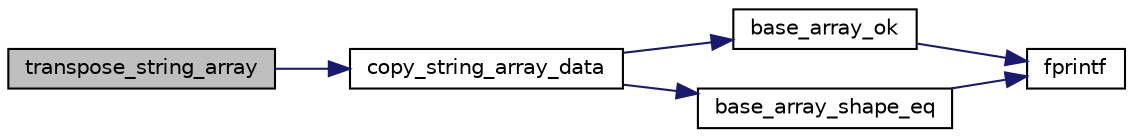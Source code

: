 digraph "transpose_string_array"
{
  edge [fontname="Helvetica",fontsize="10",labelfontname="Helvetica",labelfontsize="10"];
  node [fontname="Helvetica",fontsize="10",shape=record];
  rankdir="LR";
  Node203 [label="transpose_string_array",height=0.2,width=0.4,color="black", fillcolor="grey75", style="filled", fontcolor="black"];
  Node203 -> Node204 [color="midnightblue",fontsize="10",style="solid",fontname="Helvetica"];
  Node204 [label="copy_string_array_data",height=0.2,width=0.4,color="black", fillcolor="white", style="filled",URL="$db/d08/string__array_8c.html#abc9d70298224d4ae495ae60474943910"];
  Node204 -> Node205 [color="midnightblue",fontsize="10",style="solid",fontname="Helvetica"];
  Node205 [label="base_array_ok",height=0.2,width=0.4,color="black", fillcolor="white", style="filled",URL="$db/dfd/base__array_8c.html#a895313556a445d2770ac737d062b47dd"];
  Node205 -> Node206 [color="midnightblue",fontsize="10",style="solid",fontname="Helvetica"];
  Node206 [label="fprintf",height=0.2,width=0.4,color="black", fillcolor="white", style="filled",URL="$d2/d8c/examplehs038_8m.html#ae272956ea74f28b2f067d455fead331f"];
  Node204 -> Node207 [color="midnightblue",fontsize="10",style="solid",fontname="Helvetica"];
  Node207 [label="base_array_shape_eq",height=0.2,width=0.4,color="black", fillcolor="white", style="filled",URL="$db/dfd/base__array_8c.html#ae179684f21d3bd3a71ef2a9e58e3ba26"];
  Node207 -> Node206 [color="midnightblue",fontsize="10",style="solid",fontname="Helvetica"];
}
